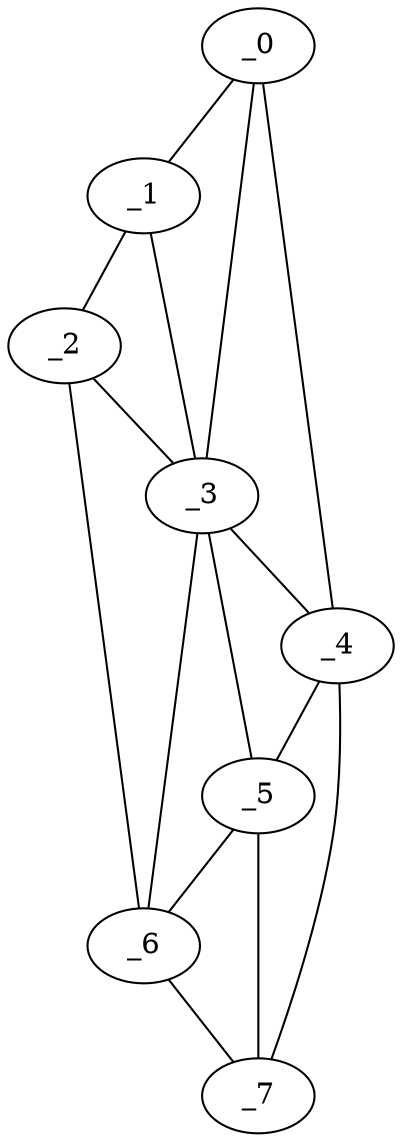 graph "obj83__75.gxl" {
	_0	 [x=50,
		y=5];
	_1	 [x=56,
		y=2];
	_0 -- _1	 [valence=1];
	_3	 [x=63,
		y=9];
	_0 -- _3	 [valence=2];
	_4	 [x=64,
		y=53];
	_0 -- _4	 [valence=1];
	_2	 [x=61,
		y=3];
	_1 -- _2	 [valence=1];
	_1 -- _3	 [valence=2];
	_2 -- _3	 [valence=2];
	_6	 [x=84,
		y=51];
	_2 -- _6	 [valence=1];
	_3 -- _4	 [valence=2];
	_5	 [x=78,
		y=52];
	_3 -- _5	 [valence=1];
	_3 -- _6	 [valence=1];
	_4 -- _5	 [valence=1];
	_7	 [x=85,
		y=56];
	_4 -- _7	 [valence=1];
	_5 -- _6	 [valence=2];
	_5 -- _7	 [valence=2];
	_6 -- _7	 [valence=1];
}

